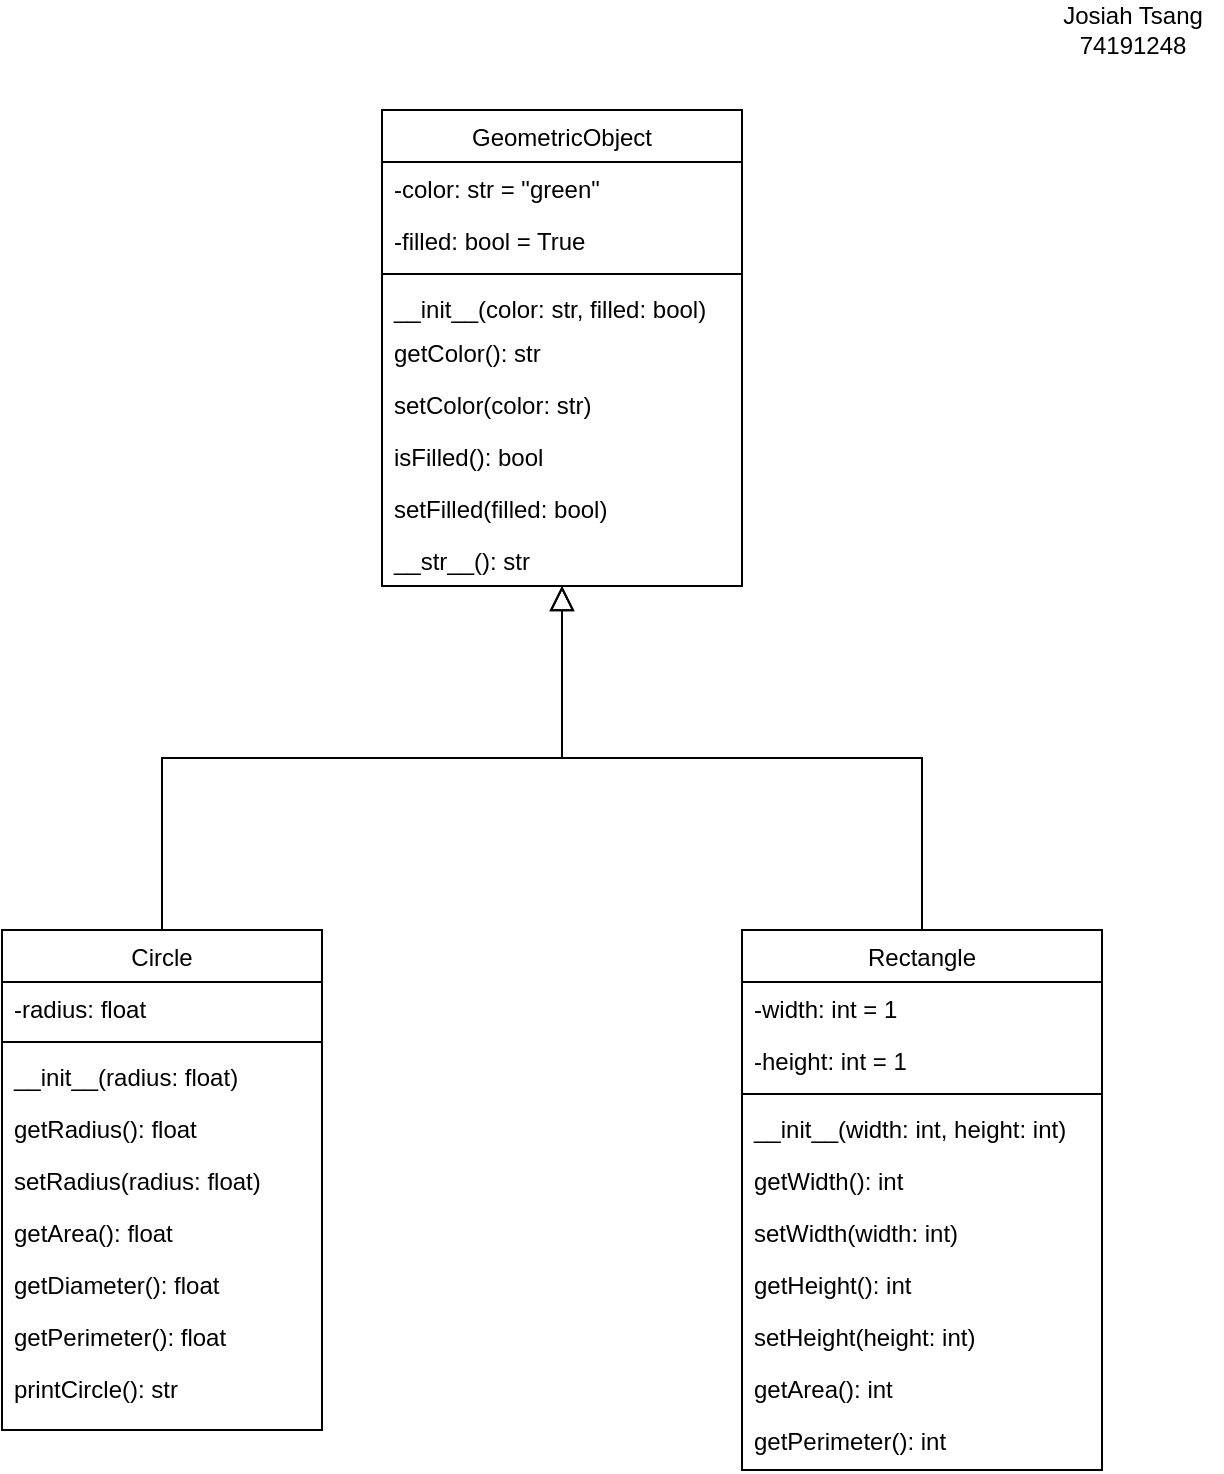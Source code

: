 <mxfile>
    <diagram id="C5RBs43oDa-KdzZeNtuy" name="Q1">
        <mxGraphModel dx="668" dy="786" grid="1" gridSize="10" guides="1" tooltips="1" connect="1" arrows="1" fold="1" page="1" pageScale="1" pageWidth="827" pageHeight="1169" math="0" shadow="0">
            <root>
                <mxCell id="WIyWlLk6GJQsqaUBKTNV-0"/>
                <mxCell id="WIyWlLk6GJQsqaUBKTNV-1" parent="WIyWlLk6GJQsqaUBKTNV-0"/>
                <mxCell id="zkfFHV4jXpPFQw0GAbJ--0" value="GeometricObject" style="swimlane;fontStyle=0;align=center;verticalAlign=top;childLayout=stackLayout;horizontal=1;startSize=26;horizontalStack=0;resizeParent=1;resizeLast=0;collapsible=1;marginBottom=0;rounded=0;shadow=0;strokeWidth=1;" parent="WIyWlLk6GJQsqaUBKTNV-1" vertex="1">
                    <mxGeometry x="320" y="70" width="180" height="238" as="geometry">
                        <mxRectangle x="220" y="120" width="160" height="26" as="alternateBounds"/>
                    </mxGeometry>
                </mxCell>
                <mxCell id="zkfFHV4jXpPFQw0GAbJ--1" value="-color: str = &quot;green&quot;" style="text;align=left;verticalAlign=top;spacingLeft=4;spacingRight=4;overflow=hidden;rotatable=0;points=[[0,0.5],[1,0.5]];portConstraint=eastwest;" parent="zkfFHV4jXpPFQw0GAbJ--0" vertex="1">
                    <mxGeometry y="26" width="180" height="26" as="geometry"/>
                </mxCell>
                <mxCell id="zkfFHV4jXpPFQw0GAbJ--2" value="-filled: bool = True" style="text;align=left;verticalAlign=top;spacingLeft=4;spacingRight=4;overflow=hidden;rotatable=0;points=[[0,0.5],[1,0.5]];portConstraint=eastwest;rounded=0;shadow=0;html=0;" parent="zkfFHV4jXpPFQw0GAbJ--0" vertex="1">
                    <mxGeometry y="52" width="180" height="26" as="geometry"/>
                </mxCell>
                <mxCell id="zkfFHV4jXpPFQw0GAbJ--4" value="" style="line;html=1;strokeWidth=1;align=left;verticalAlign=middle;spacingTop=-1;spacingLeft=3;spacingRight=3;rotatable=0;labelPosition=right;points=[];portConstraint=eastwest;" parent="zkfFHV4jXpPFQw0GAbJ--0" vertex="1">
                    <mxGeometry y="78" width="180" height="8" as="geometry"/>
                </mxCell>
                <mxCell id="zkfFHV4jXpPFQw0GAbJ--5" value="__init__(color: str, filled: bool) " style="text;align=left;verticalAlign=top;spacingLeft=4;spacingRight=4;overflow=hidden;rotatable=0;points=[[0,0.5],[1,0.5]];portConstraint=eastwest;" parent="zkfFHV4jXpPFQw0GAbJ--0" vertex="1">
                    <mxGeometry y="86" width="180" height="22" as="geometry"/>
                </mxCell>
                <mxCell id="CHUvRKibh9M5QaVNpw9y-1" value="getColor(): str" style="text;align=left;verticalAlign=top;spacingLeft=4;spacingRight=4;overflow=hidden;rotatable=0;points=[[0,0.5],[1,0.5]];portConstraint=eastwest;" parent="zkfFHV4jXpPFQw0GAbJ--0" vertex="1">
                    <mxGeometry y="108" width="180" height="26" as="geometry"/>
                </mxCell>
                <mxCell id="CHUvRKibh9M5QaVNpw9y-5" value="setColor(color: str)" style="text;align=left;verticalAlign=top;spacingLeft=4;spacingRight=4;overflow=hidden;rotatable=0;points=[[0,0.5],[1,0.5]];portConstraint=eastwest;" parent="zkfFHV4jXpPFQw0GAbJ--0" vertex="1">
                    <mxGeometry y="134" width="180" height="26" as="geometry"/>
                </mxCell>
                <mxCell id="CHUvRKibh9M5QaVNpw9y-6" value="isFilled(): bool" style="text;align=left;verticalAlign=top;spacingLeft=4;spacingRight=4;overflow=hidden;rotatable=0;points=[[0,0.5],[1,0.5]];portConstraint=eastwest;" parent="zkfFHV4jXpPFQw0GAbJ--0" vertex="1">
                    <mxGeometry y="160" width="180" height="26" as="geometry"/>
                </mxCell>
                <mxCell id="CHUvRKibh9M5QaVNpw9y-7" value="setFilled(filled: bool)" style="text;align=left;verticalAlign=top;spacingLeft=4;spacingRight=4;overflow=hidden;rotatable=0;points=[[0,0.5],[1,0.5]];portConstraint=eastwest;" parent="zkfFHV4jXpPFQw0GAbJ--0" vertex="1">
                    <mxGeometry y="186" width="180" height="26" as="geometry"/>
                </mxCell>
                <mxCell id="CHUvRKibh9M5QaVNpw9y-9" value="__str__(): str" style="text;align=left;verticalAlign=top;spacingLeft=4;spacingRight=4;overflow=hidden;rotatable=0;points=[[0,0.5],[1,0.5]];portConstraint=eastwest;" parent="zkfFHV4jXpPFQw0GAbJ--0" vertex="1">
                    <mxGeometry y="212" width="180" height="26" as="geometry"/>
                </mxCell>
                <mxCell id="zkfFHV4jXpPFQw0GAbJ--6" value="Circle" style="swimlane;fontStyle=0;align=center;verticalAlign=top;childLayout=stackLayout;horizontal=1;startSize=26;horizontalStack=0;resizeParent=1;resizeLast=0;collapsible=1;marginBottom=0;rounded=0;shadow=0;strokeWidth=1;" parent="WIyWlLk6GJQsqaUBKTNV-1" vertex="1">
                    <mxGeometry x="130" y="480" width="160" height="250" as="geometry">
                        <mxRectangle x="130" y="380" width="160" height="26" as="alternateBounds"/>
                    </mxGeometry>
                </mxCell>
                <mxCell id="zkfFHV4jXpPFQw0GAbJ--7" value="-radius: float" style="text;align=left;verticalAlign=top;spacingLeft=4;spacingRight=4;overflow=hidden;rotatable=0;points=[[0,0.5],[1,0.5]];portConstraint=eastwest;" parent="zkfFHV4jXpPFQw0GAbJ--6" vertex="1">
                    <mxGeometry y="26" width="160" height="26" as="geometry"/>
                </mxCell>
                <mxCell id="zkfFHV4jXpPFQw0GAbJ--9" value="" style="line;html=1;strokeWidth=1;align=left;verticalAlign=middle;spacingTop=-1;spacingLeft=3;spacingRight=3;rotatable=0;labelPosition=right;points=[];portConstraint=eastwest;" parent="zkfFHV4jXpPFQw0GAbJ--6" vertex="1">
                    <mxGeometry y="52" width="160" height="8" as="geometry"/>
                </mxCell>
                <mxCell id="zkfFHV4jXpPFQw0GAbJ--10" value="__init__(radius: float) " style="text;align=left;verticalAlign=top;spacingLeft=4;spacingRight=4;overflow=hidden;rotatable=0;points=[[0,0.5],[1,0.5]];portConstraint=eastwest;fontStyle=0" parent="zkfFHV4jXpPFQw0GAbJ--6" vertex="1">
                    <mxGeometry y="60" width="160" height="26" as="geometry"/>
                </mxCell>
                <mxCell id="zkfFHV4jXpPFQw0GAbJ--11" value="getRadius(): float" style="text;align=left;verticalAlign=top;spacingLeft=4;spacingRight=4;overflow=hidden;rotatable=0;points=[[0,0.5],[1,0.5]];portConstraint=eastwest;" parent="zkfFHV4jXpPFQw0GAbJ--6" vertex="1">
                    <mxGeometry y="86" width="160" height="26" as="geometry"/>
                </mxCell>
                <mxCell id="CHUvRKibh9M5QaVNpw9y-10" value="setRadius(radius: float)&#10;&#10;" style="text;align=left;verticalAlign=top;spacingLeft=4;spacingRight=4;overflow=hidden;rotatable=0;points=[[0,0.5],[1,0.5]];portConstraint=eastwest;" parent="zkfFHV4jXpPFQw0GAbJ--6" vertex="1">
                    <mxGeometry y="112" width="160" height="26" as="geometry"/>
                </mxCell>
                <mxCell id="CHUvRKibh9M5QaVNpw9y-11" value="getArea(): float&#10;&#10;" style="text;align=left;verticalAlign=top;spacingLeft=4;spacingRight=4;overflow=hidden;rotatable=0;points=[[0,0.5],[1,0.5]];portConstraint=eastwest;" parent="zkfFHV4jXpPFQw0GAbJ--6" vertex="1">
                    <mxGeometry y="138" width="160" height="26" as="geometry"/>
                </mxCell>
                <mxCell id="CHUvRKibh9M5QaVNpw9y-13" value="getDiameter(): float&#10;&#10;" style="text;align=left;verticalAlign=top;spacingLeft=4;spacingRight=4;overflow=hidden;rotatable=0;points=[[0,0.5],[1,0.5]];portConstraint=eastwest;" parent="zkfFHV4jXpPFQw0GAbJ--6" vertex="1">
                    <mxGeometry y="164" width="160" height="26" as="geometry"/>
                </mxCell>
                <mxCell id="CHUvRKibh9M5QaVNpw9y-14" value="getPerimeter(): float&#10;&#10;" style="text;align=left;verticalAlign=top;spacingLeft=4;spacingRight=4;overflow=hidden;rotatable=0;points=[[0,0.5],[1,0.5]];portConstraint=eastwest;" parent="zkfFHV4jXpPFQw0GAbJ--6" vertex="1">
                    <mxGeometry y="190" width="160" height="26" as="geometry"/>
                </mxCell>
                <mxCell id="CHUvRKibh9M5QaVNpw9y-15" value="printCircle(): str&#10;&#10;" style="text;align=left;verticalAlign=top;spacingLeft=4;spacingRight=4;overflow=hidden;rotatable=0;points=[[0,0.5],[1,0.5]];portConstraint=eastwest;" parent="zkfFHV4jXpPFQw0GAbJ--6" vertex="1">
                    <mxGeometry y="216" width="160" height="26" as="geometry"/>
                </mxCell>
                <mxCell id="zkfFHV4jXpPFQw0GAbJ--12" value="" style="endArrow=block;endSize=10;endFill=0;shadow=0;strokeWidth=1;rounded=0;edgeStyle=elbowEdgeStyle;elbow=vertical;" parent="WIyWlLk6GJQsqaUBKTNV-1" source="zkfFHV4jXpPFQw0GAbJ--6" target="zkfFHV4jXpPFQw0GAbJ--0" edge="1">
                    <mxGeometry width="160" relative="1" as="geometry">
                        <mxPoint x="320" y="153" as="sourcePoint"/>
                        <mxPoint x="320" y="153" as="targetPoint"/>
                    </mxGeometry>
                </mxCell>
                <mxCell id="zkfFHV4jXpPFQw0GAbJ--16" value="" style="endArrow=block;endSize=10;endFill=0;shadow=0;strokeWidth=1;rounded=0;edgeStyle=elbowEdgeStyle;elbow=vertical;" parent="WIyWlLk6GJQsqaUBKTNV-1" target="zkfFHV4jXpPFQw0GAbJ--0" edge="1">
                    <mxGeometry width="160" relative="1" as="geometry">
                        <mxPoint x="590" y="480" as="sourcePoint"/>
                        <mxPoint x="430" y="221" as="targetPoint"/>
                    </mxGeometry>
                </mxCell>
                <mxCell id="CHUvRKibh9M5QaVNpw9y-16" value="Rectangle" style="swimlane;fontStyle=0;align=center;verticalAlign=top;childLayout=stackLayout;horizontal=1;startSize=26;horizontalStack=0;resizeParent=1;resizeLast=0;collapsible=1;marginBottom=0;rounded=0;shadow=0;strokeWidth=1;" parent="WIyWlLk6GJQsqaUBKTNV-1" vertex="1">
                    <mxGeometry x="500" y="480" width="180" height="270" as="geometry">
                        <mxRectangle x="500" y="480" width="160" height="26" as="alternateBounds"/>
                    </mxGeometry>
                </mxCell>
                <mxCell id="CHUvRKibh9M5QaVNpw9y-17" value="-width: int = 1" style="text;align=left;verticalAlign=top;spacingLeft=4;spacingRight=4;overflow=hidden;rotatable=0;points=[[0,0.5],[1,0.5]];portConstraint=eastwest;" parent="CHUvRKibh9M5QaVNpw9y-16" vertex="1">
                    <mxGeometry y="26" width="180" height="26" as="geometry"/>
                </mxCell>
                <mxCell id="CHUvRKibh9M5QaVNpw9y-26" value="-height: int = 1" style="text;align=left;verticalAlign=top;spacingLeft=4;spacingRight=4;overflow=hidden;rotatable=0;points=[[0,0.5],[1,0.5]];portConstraint=eastwest;" parent="CHUvRKibh9M5QaVNpw9y-16" vertex="1">
                    <mxGeometry y="52" width="180" height="26" as="geometry"/>
                </mxCell>
                <mxCell id="CHUvRKibh9M5QaVNpw9y-18" value="" style="line;html=1;strokeWidth=1;align=left;verticalAlign=middle;spacingTop=-1;spacingLeft=3;spacingRight=3;rotatable=0;labelPosition=right;points=[];portConstraint=eastwest;" parent="CHUvRKibh9M5QaVNpw9y-16" vertex="1">
                    <mxGeometry y="78" width="180" height="8" as="geometry"/>
                </mxCell>
                <mxCell id="CHUvRKibh9M5QaVNpw9y-19" value="__init__(width: int, height: int) " style="text;align=left;verticalAlign=top;spacingLeft=4;spacingRight=4;overflow=hidden;rotatable=0;points=[[0,0.5],[1,0.5]];portConstraint=eastwest;fontStyle=0" parent="CHUvRKibh9M5QaVNpw9y-16" vertex="1">
                    <mxGeometry y="86" width="180" height="26" as="geometry"/>
                </mxCell>
                <mxCell id="CHUvRKibh9M5QaVNpw9y-25" value="getWidth(): int&#10;" style="text;align=left;verticalAlign=top;spacingLeft=4;spacingRight=4;overflow=hidden;rotatable=0;points=[[0,0.5],[1,0.5]];portConstraint=eastwest;" parent="CHUvRKibh9M5QaVNpw9y-16" vertex="1">
                    <mxGeometry y="112" width="180" height="26" as="geometry"/>
                </mxCell>
                <mxCell id="CHUvRKibh9M5QaVNpw9y-23" value="setWidth(width: int)&#10;&#10;" style="text;align=left;verticalAlign=top;spacingLeft=4;spacingRight=4;overflow=hidden;rotatable=0;points=[[0,0.5],[1,0.5]];portConstraint=eastwest;" parent="CHUvRKibh9M5QaVNpw9y-16" vertex="1">
                    <mxGeometry y="138" width="180" height="26" as="geometry"/>
                </mxCell>
                <mxCell id="CHUvRKibh9M5QaVNpw9y-24" value="getHeight(): int&#10;&#10;" style="text;align=left;verticalAlign=top;spacingLeft=4;spacingRight=4;overflow=hidden;rotatable=0;points=[[0,0.5],[1,0.5]];portConstraint=eastwest;" parent="CHUvRKibh9M5QaVNpw9y-16" vertex="1">
                    <mxGeometry y="164" width="180" height="26" as="geometry"/>
                </mxCell>
                <mxCell id="CHUvRKibh9M5QaVNpw9y-22" value="setHeight(height: int)&#10;" style="text;align=left;verticalAlign=top;spacingLeft=4;spacingRight=4;overflow=hidden;rotatable=0;points=[[0,0.5],[1,0.5]];portConstraint=eastwest;" parent="CHUvRKibh9M5QaVNpw9y-16" vertex="1">
                    <mxGeometry y="190" width="180" height="26" as="geometry"/>
                </mxCell>
                <mxCell id="CHUvRKibh9M5QaVNpw9y-21" value="getArea(): int&#10;" style="text;align=left;verticalAlign=top;spacingLeft=4;spacingRight=4;overflow=hidden;rotatable=0;points=[[0,0.5],[1,0.5]];portConstraint=eastwest;" parent="CHUvRKibh9M5QaVNpw9y-16" vertex="1">
                    <mxGeometry y="216" width="180" height="26" as="geometry"/>
                </mxCell>
                <mxCell id="CHUvRKibh9M5QaVNpw9y-20" value="getPerimeter(): int" style="text;align=left;verticalAlign=top;spacingLeft=4;spacingRight=4;overflow=hidden;rotatable=0;points=[[0,0.5],[1,0.5]];portConstraint=eastwest;" parent="CHUvRKibh9M5QaVNpw9y-16" vertex="1">
                    <mxGeometry y="242" width="180" height="26" as="geometry"/>
                </mxCell>
                <mxCell id="0" value="Josiah Tsang&lt;br&gt;74191248" style="text;html=1;align=center;verticalAlign=middle;resizable=0;points=[];autosize=1;strokeColor=none;fillColor=none;" parent="WIyWlLk6GJQsqaUBKTNV-1" vertex="1">
                    <mxGeometry x="650" y="15" width="90" height="30" as="geometry"/>
                </mxCell>
            </root>
        </mxGraphModel>
    </diagram>
    <diagram id="vduTJeuet8aFu_OTmVEo" name="Q2">
        <mxGraphModel grid="1" gridSize="10" guides="1" tooltips="1" connect="1" arrows="1" page="1" fold="1" pageScale="1" pageWidth="850" pageHeight="1100" math="0" shadow="0">
            <root>
                <mxCell id="j9UstTZy2dFZY06lct7z-0"/>
                <mxCell id="j9UstTZy2dFZY06lct7z-1" parent="j9UstTZy2dFZY06lct7z-0"/>
                <mxCell id="j9UstTZy2dFZY06lct7z-2" value="Client" style="swimlane;fontStyle=0;align=center;verticalAlign=top;childLayout=stackLayout;horizontal=1;startSize=26;horizontalStack=0;resizeParent=1;resizeLast=0;collapsible=1;marginBottom=0;rounded=0;shadow=0;strokeWidth=1;" parent="j9UstTZy2dFZY06lct7z-1" vertex="1" collapsed="1">
                    <mxGeometry x="160" y="190" width="160" height="26" as="geometry">
                        <mxRectangle x="190" y="130" width="160" height="138" as="alternateBounds"/>
                    </mxGeometry>
                </mxCell>
                <mxCell id="j9UstTZy2dFZY06lct7z-3" value="Name" style="text;align=left;verticalAlign=top;spacingLeft=4;spacingRight=4;overflow=hidden;rotatable=0;points=[[0,0.5],[1,0.5]];portConstraint=eastwest;" parent="j9UstTZy2dFZY06lct7z-2" vertex="1">
                    <mxGeometry y="26" width="160" height="26" as="geometry"/>
                </mxCell>
                <mxCell id="j9UstTZy2dFZY06lct7z-4" value="Phone Number" style="text;align=left;verticalAlign=top;spacingLeft=4;spacingRight=4;overflow=hidden;rotatable=0;points=[[0,0.5],[1,0.5]];portConstraint=eastwest;rounded=0;shadow=0;html=0;" parent="j9UstTZy2dFZY06lct7z-2" vertex="1">
                    <mxGeometry y="52" width="160" height="26" as="geometry"/>
                </mxCell>
                <mxCell id="j9UstTZy2dFZY06lct7z-5" value="Email Address" style="text;align=left;verticalAlign=top;spacingLeft=4;spacingRight=4;overflow=hidden;rotatable=0;points=[[0,0.5],[1,0.5]];portConstraint=eastwest;rounded=0;shadow=0;html=0;" parent="j9UstTZy2dFZY06lct7z-2" vertex="1">
                    <mxGeometry y="78" width="160" height="26" as="geometry"/>
                </mxCell>
                <mxCell id="j9UstTZy2dFZY06lct7z-6" value="" style="line;html=1;strokeWidth=1;align=left;verticalAlign=middle;spacingTop=-1;spacingLeft=3;spacingRight=3;rotatable=0;labelPosition=right;points=[];portConstraint=eastwest;" parent="j9UstTZy2dFZY06lct7z-2" vertex="1">
                    <mxGeometry y="104" width="160" height="8" as="geometry"/>
                </mxCell>
                <mxCell id="j9UstTZy2dFZY06lct7z-7" value="Purchase Parking Pass" style="text;align=left;verticalAlign=top;spacingLeft=4;spacingRight=4;overflow=hidden;rotatable=0;points=[[0,0.5],[1,0.5]];portConstraint=eastwest;" parent="j9UstTZy2dFZY06lct7z-2" vertex="1">
                    <mxGeometry y="112" width="160" height="26" as="geometry"/>
                </mxCell>
                <mxCell id="j9UstTZy2dFZY06lct7z-15" value="Hotellier" style="swimlane;fontStyle=0;align=center;verticalAlign=top;childLayout=stackLayout;horizontal=1;startSize=26;horizontalStack=0;resizeParent=1;resizeLast=0;collapsible=1;marginBottom=0;rounded=0;shadow=0;strokeWidth=1;" parent="j9UstTZy2dFZY06lct7z-1" vertex="1" collapsed="1">
                    <mxGeometry x="235" y="340" width="90" height="26" as="geometry">
                        <mxRectangle x="360" y="280" width="160" height="70" as="alternateBounds"/>
                    </mxGeometry>
                </mxCell>
                <mxCell id="j9UstTZy2dFZY06lct7z-16" value="Salary" style="text;align=left;verticalAlign=top;spacingLeft=4;spacingRight=4;overflow=hidden;rotatable=0;points=[[0,0.5],[1,0.5]];portConstraint=eastwest;" parent="j9UstTZy2dFZY06lct7z-15" vertex="1">
                    <mxGeometry y="26" width="90" height="26" as="geometry"/>
                </mxCell>
                <mxCell id="j9UstTZy2dFZY06lct7z-17" value="" style="line;html=1;strokeWidth=1;align=left;verticalAlign=middle;spacingTop=-1;spacingLeft=3;spacingRight=3;rotatable=0;labelPosition=right;points=[];portConstraint=eastwest;" parent="j9UstTZy2dFZY06lct7z-15" vertex="1">
                    <mxGeometry y="52" width="90" height="8" as="geometry"/>
                </mxCell>
                <mxCell id="j9UstTZy2dFZY06lct7z-18" value="" style="endArrow=openThin;endFill=0;shadow=0;strokeWidth=1;rounded=0;edgeStyle=elbowEdgeStyle;elbow=vertical;entryX=0.576;entryY=0;entryDx=0;entryDy=0;entryPerimeter=0;exitX=0.1;exitY=0.891;exitDx=0;exitDy=0;exitPerimeter=0;" parent="j9UstTZy2dFZY06lct7z-1" source="j9UstTZy2dFZY06lct7z-19" target="j9UstTZy2dFZY06lct7z-15" edge="1">
                    <mxGeometry width="160" relative="1" as="geometry">
                        <mxPoint x="385" y="220" as="sourcePoint"/>
                        <mxPoint x="445" y="280" as="targetPoint"/>
                    </mxGeometry>
                </mxCell>
                <mxCell id="j9UstTZy2dFZY06lct7z-19" value="EventManager" style="swimlane;fontStyle=0;align=center;verticalAlign=top;childLayout=stackLayout;horizontal=1;startSize=26;horizontalStack=0;resizeParent=1;resizeLast=0;collapsible=1;marginBottom=0;rounded=0;shadow=0;strokeWidth=1;" parent="j9UstTZy2dFZY06lct7z-1" vertex="1" collapsed="1">
                    <mxGeometry x="375" y="190" width="160" height="26" as="geometry">
                        <mxRectangle x="480" y="130" width="160" height="216" as="alternateBounds"/>
                    </mxGeometry>
                </mxCell>
                <mxCell id="j9UstTZy2dFZY06lct7z-20" value="Street" style="text;align=left;verticalAlign=top;spacingLeft=4;spacingRight=4;overflow=hidden;rotatable=0;points=[[0,0.5],[1,0.5]];portConstraint=eastwest;" parent="j9UstTZy2dFZY06lct7z-19" vertex="1">
                    <mxGeometry y="26" width="160" height="26" as="geometry"/>
                </mxCell>
                <mxCell id="j9UstTZy2dFZY06lct7z-21" value="City" style="text;align=left;verticalAlign=top;spacingLeft=4;spacingRight=4;overflow=hidden;rotatable=0;points=[[0,0.5],[1,0.5]];portConstraint=eastwest;rounded=0;shadow=0;html=0;" parent="j9UstTZy2dFZY06lct7z-19" vertex="1">
                    <mxGeometry y="52" width="160" height="26" as="geometry"/>
                </mxCell>
                <mxCell id="j9UstTZy2dFZY06lct7z-22" value="State" style="text;align=left;verticalAlign=top;spacingLeft=4;spacingRight=4;overflow=hidden;rotatable=0;points=[[0,0.5],[1,0.5]];portConstraint=eastwest;rounded=0;shadow=0;html=0;" parent="j9UstTZy2dFZY06lct7z-19" vertex="1">
                    <mxGeometry y="78" width="160" height="26" as="geometry"/>
                </mxCell>
                <mxCell id="j9UstTZy2dFZY06lct7z-23" value="Postal Code" style="text;align=left;verticalAlign=top;spacingLeft=4;spacingRight=4;overflow=hidden;rotatable=0;points=[[0,0.5],[1,0.5]];portConstraint=eastwest;rounded=0;shadow=0;html=0;" parent="j9UstTZy2dFZY06lct7z-19" vertex="1">
                    <mxGeometry y="104" width="160" height="26" as="geometry"/>
                </mxCell>
                <mxCell id="j9UstTZy2dFZY06lct7z-24" value="Country" style="text;align=left;verticalAlign=top;spacingLeft=4;spacingRight=4;overflow=hidden;rotatable=0;points=[[0,0.5],[1,0.5]];portConstraint=eastwest;rounded=0;shadow=0;html=0;" parent="j9UstTZy2dFZY06lct7z-19" vertex="1">
                    <mxGeometry y="130" width="160" height="26" as="geometry"/>
                </mxCell>
                <mxCell id="j9UstTZy2dFZY06lct7z-25" value="" style="line;html=1;strokeWidth=1;align=left;verticalAlign=middle;spacingTop=-1;spacingLeft=3;spacingRight=3;rotatable=0;labelPosition=right;points=[];portConstraint=eastwest;" parent="j9UstTZy2dFZY06lct7z-19" vertex="1">
                    <mxGeometry y="156" width="160" height="8" as="geometry"/>
                </mxCell>
                <mxCell id="j9UstTZy2dFZY06lct7z-26" value="Validate" style="text;align=left;verticalAlign=top;spacingLeft=4;spacingRight=4;overflow=hidden;rotatable=0;points=[[0,0.5],[1,0.5]];portConstraint=eastwest;" parent="j9UstTZy2dFZY06lct7z-19" vertex="1">
                    <mxGeometry y="164" width="160" height="26" as="geometry"/>
                </mxCell>
                <mxCell id="j9UstTZy2dFZY06lct7z-27" value="Output As Label" style="text;align=left;verticalAlign=top;spacingLeft=4;spacingRight=4;overflow=hidden;rotatable=0;points=[[0,0.5],[1,0.5]];portConstraint=eastwest;" parent="j9UstTZy2dFZY06lct7z-19" vertex="1">
                    <mxGeometry y="190" width="160" height="26" as="geometry"/>
                </mxCell>
                <mxCell id="j9UstTZy2dFZY06lct7z-28" value="" style="endArrow=open;shadow=0;strokeWidth=1;rounded=0;endFill=1;edgeStyle=elbowEdgeStyle;elbow=vertical;" parent="j9UstTZy2dFZY06lct7z-1" source="j9UstTZy2dFZY06lct7z-2" target="j9UstTZy2dFZY06lct7z-19" edge="1">
                    <mxGeometry x="0.5" y="41" relative="1" as="geometry">
                        <mxPoint x="245" y="262" as="sourcePoint"/>
                        <mxPoint x="405" y="262" as="targetPoint"/>
                        <mxPoint x="-40" y="32" as="offset"/>
                        <Array as="points">
                            <mxPoint x="309" y="203"/>
                        </Array>
                    </mxGeometry>
                </mxCell>
                <mxCell id="noc51sHoGVJoIxL6A-GM-1" value="Florist" style="swimlane;fontStyle=0;align=center;verticalAlign=top;childLayout=stackLayout;horizontal=1;startSize=26;horizontalStack=0;resizeParent=1;resizeLast=0;collapsible=1;marginBottom=0;rounded=0;shadow=0;strokeWidth=1;" vertex="1" collapsed="1" parent="j9UstTZy2dFZY06lct7z-1">
                    <mxGeometry x="345" y="340" width="90" height="26" as="geometry">
                        <mxRectangle x="300" y="370" width="160" height="70" as="alternateBounds"/>
                    </mxGeometry>
                </mxCell>
                <mxCell id="noc51sHoGVJoIxL6A-GM-2" value="Salary" style="text;align=left;verticalAlign=top;spacingLeft=4;spacingRight=4;overflow=hidden;rotatable=0;points=[[0,0.5],[1,0.5]];portConstraint=eastwest;" vertex="1" parent="noc51sHoGVJoIxL6A-GM-1">
                    <mxGeometry y="26" width="90" height="26" as="geometry"/>
                </mxCell>
                <mxCell id="noc51sHoGVJoIxL6A-GM-3" value="" style="line;html=1;strokeWidth=1;align=left;verticalAlign=middle;spacingTop=-1;spacingLeft=3;spacingRight=3;rotatable=0;labelPosition=right;points=[];portConstraint=eastwest;" vertex="1" parent="noc51sHoGVJoIxL6A-GM-1">
                    <mxGeometry y="52" width="90" height="8" as="geometry"/>
                </mxCell>
                <mxCell id="noc51sHoGVJoIxL6A-GM-8" value="" style="endArrow=none;html=1;startArrow=openThin;startFill=0;entryX=0.25;entryY=1;entryDx=0;entryDy=0;" edge="1" parent="j9UstTZy2dFZY06lct7z-1" target="j9UstTZy2dFZY06lct7z-19">
                    <mxGeometry width="50" height="50" relative="1" as="geometry">
                        <mxPoint x="415" y="340" as="sourcePoint"/>
                        <mxPoint x="410" y="220" as="targetPoint"/>
                        <Array as="points">
                            <mxPoint x="415" y="290"/>
                        </Array>
                    </mxGeometry>
                </mxCell>
                <mxCell id="noc51sHoGVJoIxL6A-GM-9" value="Caterer" style="swimlane;fontStyle=0;align=center;verticalAlign=top;childLayout=stackLayout;horizontal=1;startSize=26;horizontalStack=0;resizeParent=1;resizeLast=0;collapsible=1;marginBottom=0;rounded=0;shadow=0;strokeWidth=1;" vertex="1" collapsed="1" parent="j9UstTZy2dFZY06lct7z-1">
                    <mxGeometry x="475" y="340" width="80" height="26" as="geometry">
                        <mxRectangle x="300" y="370" width="160" height="70" as="alternateBounds"/>
                    </mxGeometry>
                </mxCell>
                <mxCell id="noc51sHoGVJoIxL6A-GM-10" value="Salary" style="text;align=left;verticalAlign=top;spacingLeft=4;spacingRight=4;overflow=hidden;rotatable=0;points=[[0,0.5],[1,0.5]];portConstraint=eastwest;" vertex="1" parent="noc51sHoGVJoIxL6A-GM-9">
                    <mxGeometry y="26" width="80" height="26" as="geometry"/>
                </mxCell>
                <mxCell id="noc51sHoGVJoIxL6A-GM-11" value="" style="line;html=1;strokeWidth=1;align=left;verticalAlign=middle;spacingTop=-1;spacingLeft=3;spacingRight=3;rotatable=0;labelPosition=right;points=[];portConstraint=eastwest;" vertex="1" parent="noc51sHoGVJoIxL6A-GM-9">
                    <mxGeometry y="52" width="80" height="8" as="geometry"/>
                </mxCell>
                <mxCell id="noc51sHoGVJoIxL6A-GM-12" value="" style="endArrow=none;html=1;startArrow=openThin;startFill=0;exitX=0.25;exitY=0;exitDx=0;exitDy=0;entryX=0.75;entryY=1;entryDx=0;entryDy=0;" edge="1" parent="j9UstTZy2dFZY06lct7z-1" source="noc51sHoGVJoIxL6A-GM-9" target="j9UstTZy2dFZY06lct7z-19">
                    <mxGeometry width="50" height="50" relative="1" as="geometry">
                        <mxPoint x="470" y="320" as="sourcePoint"/>
                        <mxPoint x="505" y="220" as="targetPoint"/>
                        <Array as="points">
                            <mxPoint x="495" y="310"/>
                        </Array>
                    </mxGeometry>
                </mxCell>
                <mxCell id="noc51sHoGVJoIxL6A-GM-14" value="Musician" style="swimlane;fontStyle=0;align=center;verticalAlign=top;childLayout=stackLayout;horizontal=1;startSize=26;horizontalStack=0;resizeParent=1;resizeLast=0;collapsible=1;marginBottom=0;rounded=0;shadow=0;strokeWidth=1;" vertex="1" collapsed="1" parent="j9UstTZy2dFZY06lct7z-1">
                    <mxGeometry x="585" y="340" width="80" height="26" as="geometry">
                        <mxRectangle x="690" y="280" width="160" height="70" as="alternateBounds"/>
                    </mxGeometry>
                </mxCell>
                <mxCell id="noc51sHoGVJoIxL6A-GM-15" value="Salary" style="text;align=left;verticalAlign=top;spacingLeft=4;spacingRight=4;overflow=hidden;rotatable=0;points=[[0,0.5],[1,0.5]];portConstraint=eastwest;" vertex="1" parent="noc51sHoGVJoIxL6A-GM-14">
                    <mxGeometry y="26" width="80" height="26" as="geometry"/>
                </mxCell>
                <mxCell id="noc51sHoGVJoIxL6A-GM-16" value="" style="line;html=1;strokeWidth=1;align=left;verticalAlign=middle;spacingTop=-1;spacingLeft=3;spacingRight=3;rotatable=0;labelPosition=right;points=[];portConstraint=eastwest;" vertex="1" parent="noc51sHoGVJoIxL6A-GM-14">
                    <mxGeometry y="52" width="80" height="8" as="geometry"/>
                </mxCell>
                <mxCell id="noc51sHoGVJoIxL6A-GM-17" value="" style="endArrow=openThin;endFill=0;shadow=0;strokeWidth=1;rounded=0;edgeStyle=elbowEdgeStyle;elbow=vertical;entryX=0.375;entryY=0;entryDx=0;entryDy=0;entryPerimeter=0;exitX=0.1;exitY=0.891;exitDx=0;exitDy=0;exitPerimeter=0;" edge="1" parent="j9UstTZy2dFZY06lct7z-1" target="noc51sHoGVJoIxL6A-GM-14">
                    <mxGeometry width="160" relative="1" as="geometry">
                        <mxPoint x="519.16" y="215.996" as="sourcePoint"/>
                        <mxPoint x="435.0" y="342.83" as="targetPoint"/>
                    </mxGeometry>
                </mxCell>
                <mxCell id="iec-LTgRJUPApEps4R1M-0" value="Josiah Tsang&lt;br&gt;74191248" style="text;html=1;align=center;verticalAlign=middle;resizable=0;points=[];autosize=1;strokeColor=none;fillColor=none;" vertex="1" parent="j9UstTZy2dFZY06lct7z-1">
                    <mxGeometry x="565" y="110" width="90" height="30" as="geometry"/>
                </mxCell>
                <mxCell id="cDvVFSd0PZJ5bKtWV0a9-0" value="1" style="text;html=1;align=center;verticalAlign=middle;resizable=0;points=[];autosize=1;strokeColor=none;fillColor=none;" vertex="1" parent="j9UstTZy2dFZY06lct7z-1">
                    <mxGeometry x="395" y="320" width="20" height="20" as="geometry"/>
                </mxCell>
                <mxCell id="cDvVFSd0PZJ5bKtWV0a9-1" value="1" style="text;html=1;align=center;verticalAlign=middle;resizable=0;points=[];autosize=1;strokeColor=none;fillColor=none;" vertex="1" parent="j9UstTZy2dFZY06lct7z-1">
                    <mxGeometry x="495" y="320" width="20" height="20" as="geometry"/>
                </mxCell>
                <mxCell id="cDvVFSd0PZJ5bKtWV0a9-2" value="1" style="text;html=1;align=center;verticalAlign=middle;resizable=0;points=[];autosize=1;strokeColor=none;fillColor=none;" vertex="1" parent="j9UstTZy2dFZY06lct7z-1">
                    <mxGeometry x="615" y="320" width="20" height="20" as="geometry"/>
                </mxCell>
                <mxCell id="cDvVFSd0PZJ5bKtWV0a9-3" value="1" style="text;html=1;align=center;verticalAlign=middle;resizable=0;points=[];autosize=1;strokeColor=none;fillColor=none;" vertex="1" parent="j9UstTZy2dFZY06lct7z-1">
                    <mxGeometry x="265" y="320" width="20" height="20" as="geometry"/>
                </mxCell>
                <mxCell id="f9p_9_dEXH_OoIcZIrgf-2" value="1" style="text;html=1;align=center;verticalAlign=middle;resizable=0;points=[];autosize=1;strokeColor=none;fillColor=none;" vertex="1" parent="j9UstTZy2dFZY06lct7z-1">
                    <mxGeometry x="355" y="180" width="20" height="20" as="geometry"/>
                </mxCell>
            </root>
        </mxGraphModel>
    </diagram>
    <diagram id="pZJ4wJ6fTCWPnOi2bXeT" name="Q3">
        <mxGraphModel dx="806" dy="959" grid="1" gridSize="10" guides="1" tooltips="1" connect="1" arrows="1" fold="1" page="1" pageScale="1" pageWidth="850" pageHeight="1100" math="0" shadow="0">
            <root>
                <mxCell id="EqsAqz5waZ80-tzrM7RE-0"/>
                <mxCell id="EqsAqz5waZ80-tzrM7RE-1" parent="EqsAqz5waZ80-tzrM7RE-0"/>
                <mxCell id="_o-jypMwb1Zjlf-vZu3c-13" value="setMusicType()" style="html=1;verticalAlign=bottom;startArrow=oval;endArrow=block;startSize=8;exitX=1.03;exitY=0.537;exitDx=0;exitDy=0;exitPerimeter=0;" parent="EqsAqz5waZ80-tzrM7RE-1" source="UQgHs2n7rOVEcbi3hkUt-0" target="_o-jypMwb1Zjlf-vZu3c-12" edge="1">
                    <mxGeometry x="0.842" relative="1" as="geometry">
                        <mxPoint x="707" y="430" as="sourcePoint"/>
                        <Array as="points">
                            <mxPoint x="727" y="430"/>
                        </Array>
                        <mxPoint as="offset"/>
                    </mxGeometry>
                </mxCell>
                <mxCell id="_o-jypMwb1Zjlf-vZu3c-3" value="setFlowerRequirements()" style="html=1;verticalAlign=bottom;startArrow=oval;endArrow=block;startSize=8;exitX=1.11;exitY=0.19;exitDx=0;exitDy=0;exitPerimeter=0;" parent="EqsAqz5waZ80-tzrM7RE-1" source="UQgHs2n7rOVEcbi3hkUt-13" edge="1">
                    <mxGeometry x="0.455" relative="1" as="geometry">
                        <mxPoint x="197" y="380" as="sourcePoint"/>
                        <mxPoint x="507" y="380" as="targetPoint"/>
                        <Array as="points">
                            <mxPoint x="287" y="380"/>
                        </Array>
                        <mxPoint as="offset"/>
                    </mxGeometry>
                </mxCell>
                <mxCell id="_o-jypMwb1Zjlf-vZu3c-8" value="setCuisine()" style="html=1;verticalAlign=bottom;startArrow=oval;endArrow=block;startSize=8;" parent="EqsAqz5waZ80-tzrM7RE-1" target="_o-jypMwb1Zjlf-vZu3c-7" edge="1">
                    <mxGeometry x="0.754" relative="1" as="geometry">
                        <mxPoint x="27" y="400" as="sourcePoint"/>
                        <mxPoint as="offset"/>
                    </mxGeometry>
                </mxCell>
                <mxCell id="UQgHs2n7rOVEcbi3hkUt-0" value="" style="html=1;points=[];perimeter=orthogonalPerimeter;" parent="EqsAqz5waZ80-tzrM7RE-1" vertex="1">
                    <mxGeometry x="17" y="280" width="10" height="280" as="geometry"/>
                </mxCell>
                <mxCell id="UQgHs2n7rOVEcbi3hkUt-1" value="Client" style="shape=umlActor;verticalLabelPosition=bottom;verticalAlign=top;html=1;" parent="EqsAqz5waZ80-tzrM7RE-1" vertex="1">
                    <mxGeometry x="7" y="190" width="30" height="60" as="geometry"/>
                </mxCell>
                <mxCell id="UQgHs2n7rOVEcbi3hkUt-13" value="" style="html=1;points=[];perimeter=orthogonalPerimeter;" parent="EqsAqz5waZ80-tzrM7RE-1" vertex="1">
                    <mxGeometry x="157" y="340" width="10" height="220" as="geometry"/>
                </mxCell>
                <mxCell id="UQgHs2n7rOVEcbi3hkUt-14" value="arrange()" style="html=1;verticalAlign=bottom;startArrow=oval;endArrow=block;startSize=8;" parent="EqsAqz5waZ80-tzrM7RE-1" target="UQgHs2n7rOVEcbi3hkUt-13" edge="1">
                    <mxGeometry relative="1" as="geometry">
                        <mxPoint x="27" y="340" as="sourcePoint"/>
                    </mxGeometry>
                </mxCell>
                <mxCell id="UQgHs2n7rOVEcbi3hkUt-21" value="eventManager: EventManager" style="shape=umlLifeline;perimeter=lifelinePerimeter;whiteSpace=wrap;html=1;container=1;collapsible=0;recursiveResize=0;outlineConnect=0;" parent="EqsAqz5waZ80-tzrM7RE-1" vertex="1">
                    <mxGeometry x="73.25" y="220" width="177.5" height="120" as="geometry"/>
                </mxCell>
                <mxCell id="UQgHs2n7rOVEcbi3hkUt-24" value="" style="html=1;points=[];perimeter=orthogonalPerimeter;" parent="EqsAqz5waZ80-tzrM7RE-1" vertex="1">
                    <mxGeometry x="327" y="360" width="10" height="200" as="geometry"/>
                </mxCell>
                <mxCell id="UQgHs2n7rOVEcbi3hkUt-25" value="bookHotel()" style="html=1;verticalAlign=bottom;startArrow=oval;endArrow=block;startSize=8;exitX=1.151;exitY=0.093;exitDx=0;exitDy=0;exitPerimeter=0;" parent="EqsAqz5waZ80-tzrM7RE-1" source="UQgHs2n7rOVEcbi3hkUt-13" target="UQgHs2n7rOVEcbi3hkUt-24" edge="1">
                    <mxGeometry x="-0.067" relative="1" as="geometry">
                        <mxPoint x="197" y="360" as="sourcePoint"/>
                        <Array as="points">
                            <mxPoint x="287" y="360"/>
                        </Array>
                        <mxPoint as="offset"/>
                    </mxGeometry>
                </mxCell>
                <mxCell id="UQgHs2n7rOVEcbi3hkUt-29" value="hotelier: Hotelier" style="shape=umlLifeline;perimeter=lifelinePerimeter;whiteSpace=wrap;html=1;container=1;collapsible=0;recursiveResize=0;outlineConnect=0;" parent="EqsAqz5waZ80-tzrM7RE-1" vertex="1">
                    <mxGeometry x="282" y="220" width="100" height="140" as="geometry"/>
                </mxCell>
                <mxCell id="_o-jypMwb1Zjlf-vZu3c-0" value="" style="html=1;points=[];perimeter=orthogonalPerimeter;" parent="EqsAqz5waZ80-tzrM7RE-1" vertex="1">
                    <mxGeometry x="507" y="380" width="10" height="180" as="geometry"/>
                </mxCell>
                <mxCell id="_o-jypMwb1Zjlf-vZu3c-1" value="florist: Florist" style="shape=umlLifeline;perimeter=lifelinePerimeter;whiteSpace=wrap;html=1;container=1;collapsible=0;recursiveResize=0;outlineConnect=0;" parent="EqsAqz5waZ80-tzrM7RE-1" vertex="1">
                    <mxGeometry x="462" y="220" width="100" height="160" as="geometry"/>
                </mxCell>
                <mxCell id="_o-jypMwb1Zjlf-vZu3c-2" value="Hotel is booked" style="html=1;verticalAlign=bottom;endArrow=open;dashed=1;endSize=8;entryX=1.097;entryY=0.353;entryDx=0;entryDy=0;entryPerimeter=0;exitX=-0.097;exitY=0.286;exitDx=0;exitDy=0;exitPerimeter=0;" parent="EqsAqz5waZ80-tzrM7RE-1" source="UQgHs2n7rOVEcbi3hkUt-24" target="UQgHs2n7rOVEcbi3hkUt-13" edge="1">
                    <mxGeometry x="-0.127" relative="1" as="geometry">
                        <mxPoint x="347" y="419.66" as="sourcePoint"/>
                        <mxPoint x="197" y="419.79" as="targetPoint"/>
                        <mxPoint as="offset"/>
                    </mxGeometry>
                </mxCell>
                <mxCell id="_o-jypMwb1Zjlf-vZu3c-4" value="Carnations, Roses and Lilies are to be used" style="html=1;verticalAlign=bottom;endArrow=open;dashed=1;endSize=8;exitX=-0.16;exitY=0.508;exitDx=0;exitDy=0;exitPerimeter=0;" parent="EqsAqz5waZ80-tzrM7RE-1" source="_o-jypMwb1Zjlf-vZu3c-0" target="UQgHs2n7rOVEcbi3hkUt-13" edge="1">
                    <mxGeometry x="-0.218" relative="1" as="geometry">
                        <mxPoint x="527" y="500" as="sourcePoint"/>
                        <mxPoint x="447" y="500" as="targetPoint"/>
                        <mxPoint as="offset"/>
                    </mxGeometry>
                </mxCell>
                <mxCell id="_o-jypMwb1Zjlf-vZu3c-7" value="" style="html=1;points=[];perimeter=orthogonalPerimeter;" parent="EqsAqz5waZ80-tzrM7RE-1" vertex="1">
                    <mxGeometry x="647" y="400" width="10" height="160" as="geometry"/>
                </mxCell>
                <mxCell id="_o-jypMwb1Zjlf-vZu3c-10" value="caterer: Caterer" style="shape=umlLifeline;perimeter=lifelinePerimeter;whiteSpace=wrap;html=1;container=1;collapsible=0;recursiveResize=0;outlineConnect=0;" parent="EqsAqz5waZ80-tzrM7RE-1" vertex="1">
                    <mxGeometry x="602" y="220" width="100" height="180" as="geometry"/>
                </mxCell>
                <mxCell id="_o-jypMwb1Zjlf-vZu3c-11" value="Chinese &amp;amp; Continental Cuisine will be served" style="html=1;verticalAlign=bottom;endArrow=open;dashed=1;endSize=8;" parent="EqsAqz5waZ80-tzrM7RE-1" target="UQgHs2n7rOVEcbi3hkUt-13" edge="1">
                    <mxGeometry relative="1" as="geometry">
                        <mxPoint x="646" y="510" as="sourcePoint"/>
                        <mxPoint x="597" y="520" as="targetPoint"/>
                        <Array as="points">
                            <mxPoint x="567" y="510"/>
                            <mxPoint x="550" y="510"/>
                            <mxPoint x="467" y="510"/>
                        </Array>
                    </mxGeometry>
                </mxCell>
                <mxCell id="_o-jypMwb1Zjlf-vZu3c-12" value="" style="html=1;points=[];perimeter=orthogonalPerimeter;" parent="EqsAqz5waZ80-tzrM7RE-1" vertex="1">
                    <mxGeometry x="779.5" y="430" width="10" height="130" as="geometry"/>
                </mxCell>
                <mxCell id="_o-jypMwb1Zjlf-vZu3c-14" value="musician: Musician" style="shape=umlLifeline;perimeter=lifelinePerimeter;whiteSpace=wrap;html=1;container=1;collapsible=0;recursiveResize=0;outlineConnect=0;" parent="EqsAqz5waZ80-tzrM7RE-1" vertex="1">
                    <mxGeometry x="727" y="220" width="115" height="210" as="geometry"/>
                </mxCell>
                <mxCell id="_o-jypMwb1Zjlf-vZu3c-18" value="Jazz and Classicial will be played" style="html=1;verticalAlign=bottom;endArrow=open;dashed=1;endSize=8;exitX=-0.296;exitY=0.834;exitDx=0;exitDy=0;exitPerimeter=0;entryX=0.938;entryY=0.923;entryDx=0;entryDy=0;entryPerimeter=0;" parent="EqsAqz5waZ80-tzrM7RE-1" source="_o-jypMwb1Zjlf-vZu3c-12" target="UQgHs2n7rOVEcbi3hkUt-0" edge="1">
                    <mxGeometry x="-0.049" y="-1" relative="1" as="geometry">
                        <mxPoint x="630" y="460" as="sourcePoint"/>
                        <mxPoint x="440" y="540" as="targetPoint"/>
                        <Array as="points">
                            <mxPoint x="570" y="540"/>
                        </Array>
                        <mxPoint as="offset"/>
                    </mxGeometry>
                </mxCell>
                <mxCell id="-oaUdSipL61f4c9NIrO7-0" value="Josiah Tsang&lt;br&gt;74191248" style="text;html=1;align=center;verticalAlign=middle;resizable=0;points=[];autosize=1;strokeColor=none;fillColor=none;" vertex="1" parent="EqsAqz5waZ80-tzrM7RE-1">
                    <mxGeometry x="670" y="110" width="90" height="30" as="geometry"/>
                </mxCell>
            </root>
        </mxGraphModel>
    </diagram>
</mxfile>